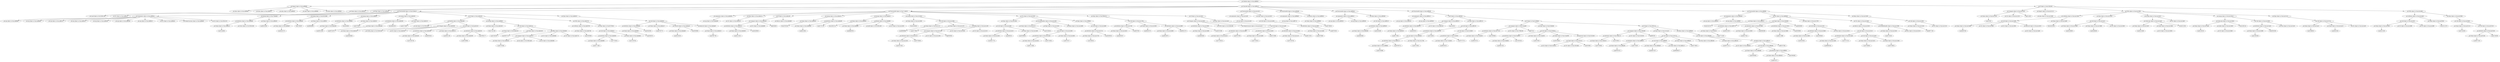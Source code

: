 strict digraph  {
<_ast.alias object at 0xa1adf88d0>;
<_ast.alias object at 0xa1adf8910>;
<_ast.alias object at 0xa1adf8950>;
<_ast.alias object at 0xa1adf8990>;
<_ast.alias object at 0xa1adf89d0>;
<_ast.Import object at 0xa1adf8890>;
<_ast.Load object at 0x10295c1d0>;
<_ast.Name object at 0xa1adf8a50>;
<_ast.Str object at 0xa1adf8b10>;
<_ast.Expr object at 0xa1adf8ad0>;
<_ast.arg object at 0xa1adf8b90>;
<_ast.arg object at 0xa1adf8bd0>;
<_ast.arg object at 0xa1adf8c10>;
<_ast.arg object at 0xa1adf8c50>;
<_ast.arg object at 0xa1adf8c90>;
<_ast.arg object at 0xa1adf8cd0>;
<_ast.arg object at 0xa1adf8d10>;
<_ast.Str object at 0xa1adf8d50>;
<_ast.NameConstant object at 0xa1adf8d90>;
<_ast.Str object at 0xa1804c310>;
<_ast.arguments object at 0xa1adf8b50>;
<_ast.Name object at 0xa1adf8e10>;
Load7444602;
<_ast.Store object at 0x10295c290>;
<_ast.Attribute object at 0xa1adf8dd0>;
<_ast.Name object at 0xa1adf8e50>;
Load9418358;
<_ast.Assign object at 0xa179a9ed0>;
<_ast.Name object at 0xa1adf8ed0>;
Load4291273;
<_ast.Attribute object at 0xa1adf8e90>;
Store788397;
<_ast.Name object at 0xa1adf8f10>;
Load6668809;
<_ast.Assign object at 0xa20425d90>;
<_ast.Name object at 0xa1adeb5d0>;
Load5814530;
<_ast.Attribute object at 0xa1adf8f90>;
Store300805;
<_ast.Name object at 0xa1adeb610>;
Load475929;
<_ast.Assign object at 0xa1adf8f50>;
<_ast.Name object at 0xa1adeb4d0>;
Load9701675;
<_ast.Attribute object at 0xa1adeb590>;
Store8982535;
<_ast.Name object at 0xa1adeb510>;
Load2274620;
<_ast.Assign object at 0xa1adeb550>;
<_ast.And object at 0x10295ca90>;
<_ast.Name object at 0xa1adeb410>;
Load5946308;
<_ast.NotEq object at 0x102961b50>;
<_ast.Str object at 0xa1adeb350>;
<_ast.Compare object at 0xa1adeb3d0>;
<_ast.Name object at 0xa1adeb2d0>;
Load1384758;
<_ast.Attribute object at 0xa1adeb390>;
Load9300401;
<_ast.Name object at 0xa1adeb310>;
Load5951106;
<_ast.Name object at 0xa1adeb290>;
Load6258863;
<_ast.Attribute object at 0xa1adeb250>;
Load7962177;
<_ast.Call object at 0xa2aa61b10>;
<_ast.BoolOp object at 0xa1adeb490>;
<_ast.Name object at 0xa1adeb1d0>;
Store7441290;
<_ast.Name object at 0xa1adeb150>;
Load1546105;
<_ast.Name object at 0xa1adeb190>;
Load5097176;
<_ast.Name object at 0xa1adeb050>;
Load3732948;
<_ast.Eq object at 0x102961a90>;
<_ast.Str object at 0xa1adeb090>;
<_ast.Compare object at 0xa1adeb110>;
<_ast.Str object at 0xa1adeb6d0>;
<_ast.Str object at 0xa1adeb710>;
<_ast.IfExp object at 0xa1adeb0d0>;
<_ast.Call object at 0xa1adeb210>;
<_ast.Assign object at 0xa1aa98950>;
<_ast.Name object at 0xa1adeb7d0>;
Load2280599;
<_ast.withitem object at 0xa1adeb790>;
<_ast.Name object at 0xa1adeb890>;
Load5171280;
<_ast.Attribute object at 0xa1adeb850>;
Load7743054;
<_ast.Name object at 0xa1adeb8d0>;
Load1263708;
<_ast.Call object at 0xa1adeb810>;
<_ast.Expr object at 0xa20276810>;
<_ast.With object at 0xa1adeb750>;
<_ast.If object at 0xa1adeb450>;
<_ast.Name object at 0xa1adeb9d0>;
Load349474;
<_ast.Attribute object at 0xa1adeb990>;
Load3440391;
<_ast.Name object at 0xa1adeba10>;
Load8700770;
<_ast.Name object at 0xa1adeba90>;
Load4516229;
<_ast.Starred object at 0xa1adeba50>;
Load2938861;
<_ast.Name object at 0xa1adebb10>;
Load7887785;
<_ast.keyword object at 0xa1adebad0>;
<_ast.Call object at 0xa1adeb950>;
<_ast.Expr object at 0xa1adeb910>;
<_ast.FunctionDef object at 0xa2c2bda10>;
<_ast.arg object at 0xa1adebb90>;
<_ast.arguments object at 0xa1adebb50>;
<_ast.Str object at 0xa1adebc50>;
<_ast.Expr object at 0xa1adebc10>;
<_ast.Name object at 0xa1adebd50>;
Load4211815;
<_ast.Attribute object at 0xa1adebd10>;
Load4459633;
<_ast.Str object at 0xa1adebd90>;
<_ast.Compare object at 0xa1adebcd0>;
Eq8336500;
<_ast.Return object at 0xa1adebdd0>;
<_ast.If object at 0xa1adebc90>;
<_ast.Name object at 0xa1adebe50>;
Store8763255;
<_ast.Name object at 0xa1adebed0>;
Load9218921;
<_ast.Attribute object at 0xa1adebe90>;
Load1747120;
<_ast.Assign object at 0xa1adebe10>;
<_ast.Name object at 0xa1adebf50>;
Store2081214;
<_ast.Name object at 0xa1adebfd0>;
Load6869763;
<_ast.Add object at 0x10295cc90>;
<_ast.Str object at 0xa1ae1e050>;
<_ast.BinOp object at 0xa1adebf90>;
<_ast.Assign object at 0xa1adebf10>;
<_ast.Name object at 0xa1ae1e090>;
Store5358925;
<_ast.Name object at 0xa1ae1e110>;
Load8989869;
<_ast.Name object at 0xa1ae1e150>;
Load3178625;
<_ast.Name object at 0xa1ae1e250>;
Load1912641;
<_ast.Attribute object at 0xa1ae1e210>;
Load3738399;
<_ast.Str object at 0xa1ae1e290>;
<_ast.Compare object at 0xa1ae1e1d0>;
Eq8039059;
<_ast.Str object at 0xa1ae1e2d0>;
<_ast.Str object at 0xa1ae1e310>;
<_ast.IfExp object at 0xa1ae1e190>;
<_ast.Call object at 0xa1ae1e0d0>;
<_ast.Assign object at 0xa1c5c3d10>;
<_ast.Name object at 0xa1ae1e450>;
Load4651779;
<_ast.Attribute object at 0xa1ae1e410>;
Load469253;
<_ast.Name object at 0xa1ae1e490>;
Load3286004;
<_ast.Call object at 0xa1ae1e3d0>;
<_ast.Expr object at 0xa1ae1e390>;
<_ast.Name object at 0xa1ae1e510>;
Load1549454;
<_ast.Name object at 0xa1ae1e610>;
Load5114580;
<_ast.Attribute object at 0xa1ae1e5d0>;
Load5144564;
<_ast.Name object at 0xa1ae1e650>;
Load973527;
<_ast.Call object at 0xa1ae1e590>;
<_ast.Expr object at 0xa1ae1e550>;
<_ast.Raise object at 0xa1ae1e690>;
<_ast.ExceptHandler object at 0xa1ae1e4d0>;
<_ast.Name object at 0xa1ae1e750>;
Load188353;
<_ast.Attribute object at 0xa1ae1e710>;
Load4560022;
<_ast.Call object at 0xa1ae1e6d0>;
<_ast.Expr object at 0xa1cf8f690>;
<_ast.Try object at 0xa1ae1e350>;
<_ast.Name object at 0xa1ae1e810>;
Load4630257;
<_ast.Attribute object at 0xa1ae1e7d0>;
Load937833;
<_ast.Name object at 0xa1ae1e850>;
Load6392278;
<_ast.Name object at 0xa1ae1e8d0>;
Load8520972;
<_ast.Attribute object at 0xa1ae1e890>;
Load8042179;
<_ast.Call object at 0xa1ae1e790>;
<_ast.Expr object at 0xa22fde210>;
<_ast.Name object at 0xa1ae1e9d0>;
Load4604826;
<_ast.Attribute object at 0xa1ae1e990>;
Load5323268;
<_ast.IsNot object at 0x102961fd0>;
<_ast.NameConstant object at 0xa1ae1ea10>;
<_ast.Compare object at 0xa1ae1e950>;
<_ast.Name object at 0xa1ae1eb10>;
Load7183016;
<_ast.Attribute object at 0xa1ae1ead0>;
Load6705768;
<_ast.Name object at 0xa1ae1eb90>;
Load2733816;
<_ast.Attribute object at 0xa1ae1eb50>;
Load3125993;
<_ast.Name object at 0xa1ae1ec10>;
Load7530765;
<_ast.Attribute object at 0xa1ae1ebd0>;
Load9110351;
<_ast.Call object at 0xa1ae1ea90>;
<_ast.Expr object at 0xa1ae1ea50>;
<_ast.If object at 0xa1ae1e910>;
<_ast.FunctionDef object at 0xa17cedb10>;
<_ast.arg object at 0xa1ae1ecd0>;
<_ast.arguments object at 0xa1ae1ec90>;
<_ast.Name object at 0xa1ae1edd0>;
Load9479009;
<_ast.Attribute object at 0xa1ae1ed90>;
Load9705051;
<_ast.Call object at 0xa1ae1ed50>;
<_ast.Expr object at 0xa1ae1ed10>;
<_ast.FunctionDef object at 0xa1ae1ec50>;
<_ast.arg object at 0xa1adf8710>;
<_ast.arguments object at 0xa1adf86d0>;
<_ast.Name object at 0xa1adf8690>;
Load5708810;
<_ast.Return object at 0xa1adf8650>;
<_ast.FunctionDef object at 0xa1adf46d0>;
<_ast.arg object at 0xa1adf8550>;
<_ast.arg object at 0xa1adf8590>;
<_ast.arguments object at 0xa1adf8610>;
<_ast.Name object at 0xa1adf8490>;
Load4956280;
<_ast.Attribute object at 0xa1adf8450>;
Load3456485;
<_ast.Call object at 0xa1adf8510>;
<_ast.Expr object at 0xa1adf84d0>;
<_ast.FunctionDef object at 0xa1adf85d0>;
<_ast.arg object at 0xa1adf8350>;
<_ast.arg object at 0xa1adf8390>;
<_ast.arguments object at 0xa1adf8410>;
<_ast.Name object at 0xa1adf8290>;
Load8174951;
<_ast.Attribute object at 0xa1adf8250>;
Load6506231;
<_ast.Str object at 0xa1adf81d0>;
<_ast.Compare object at 0xa1adf8310>;
Eq4194504;
<_ast.Name object at 0xa1adf8fd0>;
Load3156096;
<_ast.Attribute object at 0xa1adf8110>;
Load3208724;
<_ast.Name object at 0xa1c5c1790>;
Load4118001;
<_ast.Call object at 0xa1adf80d0>;
<_ast.Attribute object at 0xa1adf8190>;
Load740594;
<_ast.Name object at 0xa17ced2d0>;
Load8350322;
<_ast.Attribute object at 0xa1c5c9550>;
Load3747270;
<_ast.Call object at 0xa2c2cb0d0>;
<_ast.Call object at 0xa1adf8150>;
<_ast.Expr object at 0xa1adf8210>;
<_ast.Name object at 0xa1c58eb50>;
Load8050155;
<_ast.Attribute object at 0xa1ae17410>;
Load7393946;
<_ast.Str object at 0xa1799d1d0>;
<_ast.Compare object at 0xa1c5a4ed0>;
Eq607441;
<_ast.Name object at 0xa2c2bd850>;
Load4831281;
<_ast.Attribute object at 0xa2c2bd610>;
Load1460160;
<_ast.Name object at 0xa1c5ad550>;
Load619290;
<_ast.Name object at 0xa1c5ad590>;
Load4026836;
<_ast.Str object at 0xa2c2e3610>;
<_ast.Str object at 0xa1c5b18d0>;
<_ast.Tuple object at 0xa2c2e3c10>;
Load320681;
<_ast.keyword object at 0xa2c2e3c90>;
<_ast.Call object at 0xa2c2bdd10>;
<_ast.Expr object at 0xa2c2bd4d0>;
<_ast.Name object at 0xa1c5bb410>;
Load7328843;
<_ast.Attribute object at 0xa1c5bb110>;
Load4249610;
<_ast.Str object at 0xa2c2d2550>;
<_ast.Compare object at 0xa1c5bb490>;
Eq8684291;
<_ast.Name object at 0xa1adfba90>;
Load6784725;
<_ast.Attribute object at 0xa1adfbb10>;
Load5735067;
<_ast.Name object at 0xa1adfbad0>;
Load4937207;
<_ast.Name object at 0xa1adfbc10>;
Load8488237;
<_ast.Call object at 0xa1adfbb90>;
<_ast.Name object at 0xa1adfbb50>;
Load5179620;
<_ast.Num object at 0xa1adfbc90>;
<_ast.Call object at 0xa1c5c8110>;
<_ast.Expr object at 0xa1c5c4a10>;
<_ast.Name object at 0xa1adfbc50>;
Load4874710;
<_ast.Str object at 0xa1adfbd50>;
<_ast.Name object at 0xa1adfbdd0>;
Load2583940;
<_ast.Name object at 0xa1adfbe50>;
Load910575;
<_ast.Attribute object at 0xa1adfbf50>;
Load1006408;
<_ast.Call object at 0xa1adfbe90>;
<_ast.BinOp object at 0xa1adfbe10>;
Add4237394;
<_ast.Call object at 0xa1adfbd90>;
<_ast.Raise object at 0xa1adfbbd0>;
<_ast.If object at 0xa1cf02c10>;
<_ast.If object at 0xa2c2e8bd0>;
<_ast.If object at 0xa1adf82d0>;
<_ast.FunctionDef object at 0xa1adf83d0>;
<_ast.arg object at 0xa1adfba50>;
<_ast.arg object at 0xa1adfbf90>;
<_ast.arguments object at 0xa1adfbed0>;
<_ast.Name object at 0xa1adfbd10>;
Store9149176;
<_ast.Name object at 0xa2c2fc910>;
Load7714429;
<_ast.Attribute object at 0xa1adfb710>;
Load6353199;
<_ast.Name object at 0xa1ae14850>;
Load8427544;
<_ast.Attribute object at 0xa1ae14890>;
Load8566269;
<_ast.Name object at 0xa1ae148d0>;
Load9112996;
<_ast.Attribute object at 0xa1ae14910>;
Load5009681;
<_ast.Tuple object at 0xa2c2bd0d0>;
Load6589082;
<_ast.Name object at 0xa1ae14690>;
Load5303581;
<_ast.Attribute object at 0xa1ae146d0>;
Load2388493;
<_ast.Num object at 0xa1ae14610>;
<_ast.Call object at 0xa1ae14750>;
<_ast.Expr object at 0xa1ae14790>;
<_ast.Name object at 0xa1ae14490>;
Load6600548;
<_ast.Attribute object at 0xa1ae144d0>;
Load7313155;
<_ast.Name object at 0xa1ae14410>;
Load7446091;
<_ast.Name object at 0xa1ae143d0>;
Load5736824;
<_ast.Call object at 0xa1ae14450>;
<_ast.Call object at 0xa1ae14510>;
<_ast.Return object at 0xa1ae14550>;
<_ast.Name object at 0xa1ae14350>;
Load3754202;
<_ast.Pass object at 0xa1ae14310>;
<_ast.ExceptHandler object at 0xa1ae14390>;
<_ast.Try object at 0xa1ae145d0>;
<_ast.For object at 0xa1adfb490>;
<_ast.Name object at 0xa1ae14250>;
Load6977138;
<_ast.Str object at 0xa1ae14210>;
<_ast.Call object at 0xa1ae14290>;
<_ast.Raise object at 0xa1ae142d0>;
<_ast.FunctionDef object at 0xa1adfbfd0>;
<_ast.ClassDef object at 0xa1adf8a10>;
<_ast.Name object at 0xa1ae14190>;
Load47955;
<_ast.Str object at 0xa1ae14150>;
<_ast.Compare object at 0xa1ae141d0>;
Eq5514823;
<_ast.alias object at 0xa1ae140d0>;
<_ast.Import object at 0xa1ae14110>;
<_ast.Name object at 0xa1ae14bd0>;
Load5697029;
<_ast.Str object at 0xa1ae14f90>;
<_ast.Str object at 0xa1ae14f50>;
<_ast.Str object at 0xa1ae14ed0>;
<_ast.keyword object at 0xa1ae14f10>;
<_ast.Call object at 0xa1ae14b90>;
<_ast.Name object at 0xa1ae14e90>;
Store4342056;
<_ast.withitem object at 0xa1ae14050>;
<_ast.Name object at 0xa1ae14dd0>;
Load5329638;
<_ast.Name object at 0xa1ae14d90>;
Load3498463;
<_ast.Str object at 0xa1ae14d50>;
<_ast.Call object at 0xa1ae14e10>;
<_ast.Expr object at 0xa1ae14e50>;
<_ast.Name object at 0xa1ae14c90>;
Load5315408;
<_ast.Str object at 0xa1ae14950>;
<_ast.Index object at 0xa1ae14990>;
<_ast.Subscript object at 0xa1ae14cd0>;
Store8119531;
<_ast.Str object at 0xa1ae14a90>;
<_ast.Assign object at 0xa1ae14d10>;
<_ast.Name object at 0xa1ae14ad0>;
Load3136152;
<_ast.Str object at 0xa1ae149d0>;
<_ast.Index object at 0xa1ae14650>;
<_ast.Subscript object at 0xa1ae14b50>;
Store1861541;
<_ast.Name object at 0xa1ae14fd0>;
Load1336188;
<_ast.Attribute object at 0xa1ae14a50>;
Load2955563;
<_ast.Num object at 0xa1ae14c50>;
<_ast.Call object at 0xa1ae14590>;
<_ast.Assign object at 0xa1ae14b10>;
<_ast.Name object at 0xa1ae14a10>;
Load7698913;
<_ast.Name object at 0xa1ae1ee10>;
Load5631645;
<_ast.Str object at 0xa1ae1ee50>;
<_ast.Call object at 0xa1ae14710>;
<_ast.Expr object at 0xa1ae14c10>;
<_ast.With object at 0xa1ae14090>;
<_ast.Name object at 0xa1ae1ef50>;
Load2521285;
<_ast.Str object at 0xa1ae1ef90>;
<_ast.Str object at 0xa1ae1efd0>;
<_ast.Call object at 0xa1ae1ef10>;
<_ast.Name object at 0xa1ae23050>;
Store2512576;
<_ast.withitem object at 0xa1ae1eed0>;
<_ast.Name object at 0xa1ae23110>;
Load7244330;
<_ast.Name object at 0xa1ae231d0>;
Load8071503;
<_ast.Attribute object at 0xa1ae23190>;
Load1194300;
<_ast.Call object at 0xa1ae23150>;
<_ast.Call object at 0xa1ae230d0>;
<_ast.Expr object at 0xa1ae23090>;
<_ast.With object at 0xa1ae1ee90>;
<_ast.If object at 0xa2c2bd1d0>;
<_ast.Module object at 0xa1adf8850>;
<_ast.Import object at 0xa1adf8890> -> <_ast.alias object at 0xa1adf88d0>;
<_ast.Import object at 0xa1adf8890> -> <_ast.alias object at 0xa1adf8910>;
<_ast.Import object at 0xa1adf8890> -> <_ast.alias object at 0xa1adf8950>;
<_ast.Import object at 0xa1adf8890> -> <_ast.alias object at 0xa1adf8990>;
<_ast.Import object at 0xa1adf8890> -> <_ast.alias object at 0xa1adf89d0>;
<_ast.Name object at 0xa1adf8a50> -> <_ast.Load object at 0x10295c1d0>;
<_ast.Expr object at 0xa1adf8ad0> -> <_ast.Str object at 0xa1adf8b10>;
<_ast.arguments object at 0xa1adf8b50> -> <_ast.arg object at 0xa1adf8b90>;
<_ast.arguments object at 0xa1adf8b50> -> <_ast.arg object at 0xa1adf8bd0>;
<_ast.arguments object at 0xa1adf8b50> -> <_ast.arg object at 0xa1adf8c10>;
<_ast.arguments object at 0xa1adf8b50> -> <_ast.arg object at 0xa1adf8c50>;
<_ast.arguments object at 0xa1adf8b50> -> <_ast.arg object at 0xa1adf8c90>;
<_ast.arguments object at 0xa1adf8b50> -> <_ast.arg object at 0xa1adf8cd0>;
<_ast.arguments object at 0xa1adf8b50> -> <_ast.arg object at 0xa1adf8d10>;
<_ast.arguments object at 0xa1adf8b50> -> <_ast.Str object at 0xa1adf8d50>;
<_ast.arguments object at 0xa1adf8b50> -> <_ast.NameConstant object at 0xa1adf8d90>;
<_ast.arguments object at 0xa1adf8b50> -> <_ast.Str object at 0xa1804c310>;
<_ast.Name object at 0xa1adf8e10> -> Load7444602;
<_ast.Attribute object at 0xa1adf8dd0> -> <_ast.Name object at 0xa1adf8e10>;
<_ast.Attribute object at 0xa1adf8dd0> -> <_ast.Store object at 0x10295c290>;
<_ast.Name object at 0xa1adf8e50> -> Load9418358;
<_ast.Assign object at 0xa179a9ed0> -> <_ast.Attribute object at 0xa1adf8dd0>;
<_ast.Assign object at 0xa179a9ed0> -> <_ast.Name object at 0xa1adf8e50>;
<_ast.Name object at 0xa1adf8ed0> -> Load4291273;
<_ast.Attribute object at 0xa1adf8e90> -> <_ast.Name object at 0xa1adf8ed0>;
<_ast.Attribute object at 0xa1adf8e90> -> Store788397;
<_ast.Name object at 0xa1adf8f10> -> Load6668809;
<_ast.Assign object at 0xa20425d90> -> <_ast.Attribute object at 0xa1adf8e90>;
<_ast.Assign object at 0xa20425d90> -> <_ast.Name object at 0xa1adf8f10>;
<_ast.Name object at 0xa1adeb5d0> -> Load5814530;
<_ast.Attribute object at 0xa1adf8f90> -> <_ast.Name object at 0xa1adeb5d0>;
<_ast.Attribute object at 0xa1adf8f90> -> Store300805;
<_ast.Name object at 0xa1adeb610> -> Load475929;
<_ast.Assign object at 0xa1adf8f50> -> <_ast.Attribute object at 0xa1adf8f90>;
<_ast.Assign object at 0xa1adf8f50> -> <_ast.Name object at 0xa1adeb610>;
<_ast.Name object at 0xa1adeb4d0> -> Load9701675;
<_ast.Attribute object at 0xa1adeb590> -> <_ast.Name object at 0xa1adeb4d0>;
<_ast.Attribute object at 0xa1adeb590> -> Store8982535;
<_ast.Name object at 0xa1adeb510> -> Load2274620;
<_ast.Assign object at 0xa1adeb550> -> <_ast.Attribute object at 0xa1adeb590>;
<_ast.Assign object at 0xa1adeb550> -> <_ast.Name object at 0xa1adeb510>;
<_ast.Name object at 0xa1adeb410> -> Load5946308;
<_ast.Compare object at 0xa1adeb3d0> -> <_ast.Name object at 0xa1adeb410>;
<_ast.Compare object at 0xa1adeb3d0> -> <_ast.NotEq object at 0x102961b50>;
<_ast.Compare object at 0xa1adeb3d0> -> <_ast.Str object at 0xa1adeb350>;
<_ast.Name object at 0xa1adeb2d0> -> Load1384758;
<_ast.Attribute object at 0xa1adeb390> -> <_ast.Name object at 0xa1adeb2d0>;
<_ast.Attribute object at 0xa1adeb390> -> Load9300401;
<_ast.Name object at 0xa1adeb310> -> Load5951106;
<_ast.Name object at 0xa1adeb290> -> Load6258863;
<_ast.Attribute object at 0xa1adeb250> -> <_ast.Name object at 0xa1adeb290>;
<_ast.Attribute object at 0xa1adeb250> -> Load7962177;
<_ast.Call object at 0xa2aa61b10> -> <_ast.Attribute object at 0xa1adeb390>;
<_ast.Call object at 0xa2aa61b10> -> <_ast.Name object at 0xa1adeb310>;
<_ast.Call object at 0xa2aa61b10> -> <_ast.Attribute object at 0xa1adeb250>;
<_ast.BoolOp object at 0xa1adeb490> -> <_ast.And object at 0x10295ca90>;
<_ast.BoolOp object at 0xa1adeb490> -> <_ast.Compare object at 0xa1adeb3d0>;
<_ast.BoolOp object at 0xa1adeb490> -> <_ast.Call object at 0xa2aa61b10>;
<_ast.Name object at 0xa1adeb1d0> -> Store7441290;
<_ast.Name object at 0xa1adeb150> -> Load1546105;
<_ast.Name object at 0xa1adeb190> -> Load5097176;
<_ast.Name object at 0xa1adeb050> -> Load3732948;
<_ast.Compare object at 0xa1adeb110> -> <_ast.Name object at 0xa1adeb050>;
<_ast.Compare object at 0xa1adeb110> -> <_ast.Eq object at 0x102961a90>;
<_ast.Compare object at 0xa1adeb110> -> <_ast.Str object at 0xa1adeb090>;
<_ast.IfExp object at 0xa1adeb0d0> -> <_ast.Compare object at 0xa1adeb110>;
<_ast.IfExp object at 0xa1adeb0d0> -> <_ast.Str object at 0xa1adeb6d0>;
<_ast.IfExp object at 0xa1adeb0d0> -> <_ast.Str object at 0xa1adeb710>;
<_ast.Call object at 0xa1adeb210> -> <_ast.Name object at 0xa1adeb150>;
<_ast.Call object at 0xa1adeb210> -> <_ast.Name object at 0xa1adeb190>;
<_ast.Call object at 0xa1adeb210> -> <_ast.IfExp object at 0xa1adeb0d0>;
<_ast.Assign object at 0xa1aa98950> -> <_ast.Name object at 0xa1adeb1d0>;
<_ast.Assign object at 0xa1aa98950> -> <_ast.Call object at 0xa1adeb210>;
<_ast.Name object at 0xa1adeb7d0> -> Load2280599;
<_ast.withitem object at 0xa1adeb790> -> <_ast.Name object at 0xa1adeb7d0>;
<_ast.Name object at 0xa1adeb890> -> Load5171280;
<_ast.Attribute object at 0xa1adeb850> -> <_ast.Name object at 0xa1adeb890>;
<_ast.Attribute object at 0xa1adeb850> -> Load7743054;
<_ast.Name object at 0xa1adeb8d0> -> Load1263708;
<_ast.Call object at 0xa1adeb810> -> <_ast.Attribute object at 0xa1adeb850>;
<_ast.Call object at 0xa1adeb810> -> <_ast.Name object at 0xa1adeb8d0>;
<_ast.Expr object at 0xa20276810> -> <_ast.Call object at 0xa1adeb810>;
<_ast.With object at 0xa1adeb750> -> <_ast.withitem object at 0xa1adeb790>;
<_ast.With object at 0xa1adeb750> -> <_ast.Expr object at 0xa20276810>;
<_ast.If object at 0xa1adeb450> -> <_ast.BoolOp object at 0xa1adeb490>;
<_ast.If object at 0xa1adeb450> -> <_ast.Assign object at 0xa1aa98950>;
<_ast.If object at 0xa1adeb450> -> <_ast.With object at 0xa1adeb750>;
<_ast.Name object at 0xa1adeb9d0> -> Load349474;
<_ast.Attribute object at 0xa1adeb990> -> <_ast.Name object at 0xa1adeb9d0>;
<_ast.Attribute object at 0xa1adeb990> -> Load3440391;
<_ast.Name object at 0xa1adeba10> -> Load8700770;
<_ast.Name object at 0xa1adeba90> -> Load4516229;
<_ast.Starred object at 0xa1adeba50> -> <_ast.Name object at 0xa1adeba90>;
<_ast.Starred object at 0xa1adeba50> -> Load2938861;
<_ast.Name object at 0xa1adebb10> -> Load7887785;
<_ast.keyword object at 0xa1adebad0> -> <_ast.Name object at 0xa1adebb10>;
<_ast.Call object at 0xa1adeb950> -> <_ast.Attribute object at 0xa1adeb990>;
<_ast.Call object at 0xa1adeb950> -> <_ast.Name object at 0xa1adeba10>;
<_ast.Call object at 0xa1adeb950> -> <_ast.Starred object at 0xa1adeba50>;
<_ast.Call object at 0xa1adeb950> -> <_ast.keyword object at 0xa1adebad0>;
<_ast.Expr object at 0xa1adeb910> -> <_ast.Call object at 0xa1adeb950>;
<_ast.FunctionDef object at 0xa2c2bda10> -> <_ast.arguments object at 0xa1adf8b50>;
<_ast.FunctionDef object at 0xa2c2bda10> -> <_ast.Assign object at 0xa179a9ed0>;
<_ast.FunctionDef object at 0xa2c2bda10> -> <_ast.Assign object at 0xa20425d90>;
<_ast.FunctionDef object at 0xa2c2bda10> -> <_ast.Assign object at 0xa1adf8f50>;
<_ast.FunctionDef object at 0xa2c2bda10> -> <_ast.Assign object at 0xa1adeb550>;
<_ast.FunctionDef object at 0xa2c2bda10> -> <_ast.If object at 0xa1adeb450>;
<_ast.FunctionDef object at 0xa2c2bda10> -> <_ast.Expr object at 0xa1adeb910>;
<_ast.arguments object at 0xa1adebb50> -> <_ast.arg object at 0xa1adebb90>;
<_ast.Expr object at 0xa1adebc10> -> <_ast.Str object at 0xa1adebc50>;
<_ast.Name object at 0xa1adebd50> -> Load4211815;
<_ast.Attribute object at 0xa1adebd10> -> <_ast.Name object at 0xa1adebd50>;
<_ast.Attribute object at 0xa1adebd10> -> Load4459633;
<_ast.Compare object at 0xa1adebcd0> -> <_ast.Attribute object at 0xa1adebd10>;
<_ast.Compare object at 0xa1adebcd0> -> Eq8336500;
<_ast.Compare object at 0xa1adebcd0> -> <_ast.Str object at 0xa1adebd90>;
<_ast.If object at 0xa1adebc90> -> <_ast.Compare object at 0xa1adebcd0>;
<_ast.If object at 0xa1adebc90> -> <_ast.Return object at 0xa1adebdd0>;
<_ast.Name object at 0xa1adebe50> -> Store8763255;
<_ast.Name object at 0xa1adebed0> -> Load9218921;
<_ast.Attribute object at 0xa1adebe90> -> <_ast.Name object at 0xa1adebed0>;
<_ast.Attribute object at 0xa1adebe90> -> Load1747120;
<_ast.Assign object at 0xa1adebe10> -> <_ast.Name object at 0xa1adebe50>;
<_ast.Assign object at 0xa1adebe10> -> <_ast.Attribute object at 0xa1adebe90>;
<_ast.Name object at 0xa1adebf50> -> Store2081214;
<_ast.Name object at 0xa1adebfd0> -> Load6869763;
<_ast.BinOp object at 0xa1adebf90> -> <_ast.Name object at 0xa1adebfd0>;
<_ast.BinOp object at 0xa1adebf90> -> <_ast.Add object at 0x10295cc90>;
<_ast.BinOp object at 0xa1adebf90> -> <_ast.Str object at 0xa1ae1e050>;
<_ast.Assign object at 0xa1adebf10> -> <_ast.Name object at 0xa1adebf50>;
<_ast.Assign object at 0xa1adebf10> -> <_ast.BinOp object at 0xa1adebf90>;
<_ast.Name object at 0xa1ae1e090> -> Store5358925;
<_ast.Name object at 0xa1ae1e110> -> Load8989869;
<_ast.Name object at 0xa1ae1e150> -> Load3178625;
<_ast.Name object at 0xa1ae1e250> -> Load1912641;
<_ast.Attribute object at 0xa1ae1e210> -> <_ast.Name object at 0xa1ae1e250>;
<_ast.Attribute object at 0xa1ae1e210> -> Load3738399;
<_ast.Compare object at 0xa1ae1e1d0> -> <_ast.Attribute object at 0xa1ae1e210>;
<_ast.Compare object at 0xa1ae1e1d0> -> Eq8039059;
<_ast.Compare object at 0xa1ae1e1d0> -> <_ast.Str object at 0xa1ae1e290>;
<_ast.IfExp object at 0xa1ae1e190> -> <_ast.Compare object at 0xa1ae1e1d0>;
<_ast.IfExp object at 0xa1ae1e190> -> <_ast.Str object at 0xa1ae1e2d0>;
<_ast.IfExp object at 0xa1ae1e190> -> <_ast.Str object at 0xa1ae1e310>;
<_ast.Call object at 0xa1ae1e0d0> -> <_ast.Name object at 0xa1ae1e110>;
<_ast.Call object at 0xa1ae1e0d0> -> <_ast.Name object at 0xa1ae1e150>;
<_ast.Call object at 0xa1ae1e0d0> -> <_ast.IfExp object at 0xa1ae1e190>;
<_ast.Assign object at 0xa1c5c3d10> -> <_ast.Name object at 0xa1ae1e090>;
<_ast.Assign object at 0xa1c5c3d10> -> <_ast.Call object at 0xa1ae1e0d0>;
<_ast.Name object at 0xa1ae1e450> -> Load4651779;
<_ast.Attribute object at 0xa1ae1e410> -> <_ast.Name object at 0xa1ae1e450>;
<_ast.Attribute object at 0xa1ae1e410> -> Load469253;
<_ast.Name object at 0xa1ae1e490> -> Load3286004;
<_ast.Call object at 0xa1ae1e3d0> -> <_ast.Attribute object at 0xa1ae1e410>;
<_ast.Call object at 0xa1ae1e3d0> -> <_ast.Name object at 0xa1ae1e490>;
<_ast.Expr object at 0xa1ae1e390> -> <_ast.Call object at 0xa1ae1e3d0>;
<_ast.Name object at 0xa1ae1e510> -> Load1549454;
<_ast.Name object at 0xa1ae1e610> -> Load5114580;
<_ast.Attribute object at 0xa1ae1e5d0> -> <_ast.Name object at 0xa1ae1e610>;
<_ast.Attribute object at 0xa1ae1e5d0> -> Load5144564;
<_ast.Name object at 0xa1ae1e650> -> Load973527;
<_ast.Call object at 0xa1ae1e590> -> <_ast.Attribute object at 0xa1ae1e5d0>;
<_ast.Call object at 0xa1ae1e590> -> <_ast.Name object at 0xa1ae1e650>;
<_ast.Expr object at 0xa1ae1e550> -> <_ast.Call object at 0xa1ae1e590>;
<_ast.ExceptHandler object at 0xa1ae1e4d0> -> <_ast.Name object at 0xa1ae1e510>;
<_ast.ExceptHandler object at 0xa1ae1e4d0> -> <_ast.Expr object at 0xa1ae1e550>;
<_ast.ExceptHandler object at 0xa1ae1e4d0> -> <_ast.Raise object at 0xa1ae1e690>;
<_ast.Name object at 0xa1ae1e750> -> Load188353;
<_ast.Attribute object at 0xa1ae1e710> -> <_ast.Name object at 0xa1ae1e750>;
<_ast.Attribute object at 0xa1ae1e710> -> Load4560022;
<_ast.Call object at 0xa1ae1e6d0> -> <_ast.Attribute object at 0xa1ae1e710>;
<_ast.Expr object at 0xa1cf8f690> -> <_ast.Call object at 0xa1ae1e6d0>;
<_ast.Try object at 0xa1ae1e350> -> <_ast.Expr object at 0xa1ae1e390>;
<_ast.Try object at 0xa1ae1e350> -> <_ast.ExceptHandler object at 0xa1ae1e4d0>;
<_ast.Try object at 0xa1ae1e350> -> <_ast.Expr object at 0xa1cf8f690>;
<_ast.Name object at 0xa1ae1e810> -> Load4630257;
<_ast.Attribute object at 0xa1ae1e7d0> -> <_ast.Name object at 0xa1ae1e810>;
<_ast.Attribute object at 0xa1ae1e7d0> -> Load937833;
<_ast.Name object at 0xa1ae1e850> -> Load6392278;
<_ast.Name object at 0xa1ae1e8d0> -> Load8520972;
<_ast.Attribute object at 0xa1ae1e890> -> <_ast.Name object at 0xa1ae1e8d0>;
<_ast.Attribute object at 0xa1ae1e890> -> Load8042179;
<_ast.Call object at 0xa1ae1e790> -> <_ast.Attribute object at 0xa1ae1e7d0>;
<_ast.Call object at 0xa1ae1e790> -> <_ast.Name object at 0xa1ae1e850>;
<_ast.Call object at 0xa1ae1e790> -> <_ast.Attribute object at 0xa1ae1e890>;
<_ast.Expr object at 0xa22fde210> -> <_ast.Call object at 0xa1ae1e790>;
<_ast.Name object at 0xa1ae1e9d0> -> Load4604826;
<_ast.Attribute object at 0xa1ae1e990> -> <_ast.Name object at 0xa1ae1e9d0>;
<_ast.Attribute object at 0xa1ae1e990> -> Load5323268;
<_ast.Compare object at 0xa1ae1e950> -> <_ast.Attribute object at 0xa1ae1e990>;
<_ast.Compare object at 0xa1ae1e950> -> <_ast.IsNot object at 0x102961fd0>;
<_ast.Compare object at 0xa1ae1e950> -> <_ast.NameConstant object at 0xa1ae1ea10>;
<_ast.Name object at 0xa1ae1eb10> -> Load7183016;
<_ast.Attribute object at 0xa1ae1ead0> -> <_ast.Name object at 0xa1ae1eb10>;
<_ast.Attribute object at 0xa1ae1ead0> -> Load6705768;
<_ast.Name object at 0xa1ae1eb90> -> Load2733816;
<_ast.Attribute object at 0xa1ae1eb50> -> <_ast.Name object at 0xa1ae1eb90>;
<_ast.Attribute object at 0xa1ae1eb50> -> Load3125993;
<_ast.Name object at 0xa1ae1ec10> -> Load7530765;
<_ast.Attribute object at 0xa1ae1ebd0> -> <_ast.Name object at 0xa1ae1ec10>;
<_ast.Attribute object at 0xa1ae1ebd0> -> Load9110351;
<_ast.Call object at 0xa1ae1ea90> -> <_ast.Attribute object at 0xa1ae1ead0>;
<_ast.Call object at 0xa1ae1ea90> -> <_ast.Attribute object at 0xa1ae1eb50>;
<_ast.Call object at 0xa1ae1ea90> -> <_ast.Attribute object at 0xa1ae1ebd0>;
<_ast.Expr object at 0xa1ae1ea50> -> <_ast.Call object at 0xa1ae1ea90>;
<_ast.If object at 0xa1ae1e910> -> <_ast.Compare object at 0xa1ae1e950>;
<_ast.If object at 0xa1ae1e910> -> <_ast.Expr object at 0xa1ae1ea50>;
<_ast.FunctionDef object at 0xa17cedb10> -> <_ast.arguments object at 0xa1adebb50>;
<_ast.FunctionDef object at 0xa17cedb10> -> <_ast.Expr object at 0xa1adebc10>;
<_ast.FunctionDef object at 0xa17cedb10> -> <_ast.If object at 0xa1adebc90>;
<_ast.FunctionDef object at 0xa17cedb10> -> <_ast.Assign object at 0xa1adebe10>;
<_ast.FunctionDef object at 0xa17cedb10> -> <_ast.Assign object at 0xa1adebf10>;
<_ast.FunctionDef object at 0xa17cedb10> -> <_ast.Assign object at 0xa1c5c3d10>;
<_ast.FunctionDef object at 0xa17cedb10> -> <_ast.Try object at 0xa1ae1e350>;
<_ast.FunctionDef object at 0xa17cedb10> -> <_ast.Expr object at 0xa22fde210>;
<_ast.FunctionDef object at 0xa17cedb10> -> <_ast.If object at 0xa1ae1e910>;
<_ast.arguments object at 0xa1ae1ec90> -> <_ast.arg object at 0xa1ae1ecd0>;
<_ast.Name object at 0xa1ae1edd0> -> Load9479009;
<_ast.Attribute object at 0xa1ae1ed90> -> <_ast.Name object at 0xa1ae1edd0>;
<_ast.Attribute object at 0xa1ae1ed90> -> Load9705051;
<_ast.Call object at 0xa1ae1ed50> -> <_ast.Attribute object at 0xa1ae1ed90>;
<_ast.Expr object at 0xa1ae1ed10> -> <_ast.Call object at 0xa1ae1ed50>;
<_ast.FunctionDef object at 0xa1ae1ec50> -> <_ast.arguments object at 0xa1ae1ec90>;
<_ast.FunctionDef object at 0xa1ae1ec50> -> <_ast.Expr object at 0xa1ae1ed10>;
<_ast.arguments object at 0xa1adf86d0> -> <_ast.arg object at 0xa1adf8710>;
<_ast.Name object at 0xa1adf8690> -> Load5708810;
<_ast.Return object at 0xa1adf8650> -> <_ast.Name object at 0xa1adf8690>;
<_ast.FunctionDef object at 0xa1adf46d0> -> <_ast.arguments object at 0xa1adf86d0>;
<_ast.FunctionDef object at 0xa1adf46d0> -> <_ast.Return object at 0xa1adf8650>;
<_ast.arguments object at 0xa1adf8610> -> <_ast.arg object at 0xa1adf8550>;
<_ast.arguments object at 0xa1adf8610> -> <_ast.arg object at 0xa1adf8590>;
<_ast.Name object at 0xa1adf8490> -> Load4956280;
<_ast.Attribute object at 0xa1adf8450> -> <_ast.Name object at 0xa1adf8490>;
<_ast.Attribute object at 0xa1adf8450> -> Load3456485;
<_ast.Call object at 0xa1adf8510> -> <_ast.Attribute object at 0xa1adf8450>;
<_ast.Expr object at 0xa1adf84d0> -> <_ast.Call object at 0xa1adf8510>;
<_ast.FunctionDef object at 0xa1adf85d0> -> <_ast.arguments object at 0xa1adf8610>;
<_ast.FunctionDef object at 0xa1adf85d0> -> <_ast.Expr object at 0xa1adf84d0>;
<_ast.arguments object at 0xa1adf8410> -> <_ast.arg object at 0xa1adf8350>;
<_ast.arguments object at 0xa1adf8410> -> <_ast.arg object at 0xa1adf8390>;
<_ast.Name object at 0xa1adf8290> -> Load8174951;
<_ast.Attribute object at 0xa1adf8250> -> <_ast.Name object at 0xa1adf8290>;
<_ast.Attribute object at 0xa1adf8250> -> Load6506231;
<_ast.Compare object at 0xa1adf8310> -> <_ast.Attribute object at 0xa1adf8250>;
<_ast.Compare object at 0xa1adf8310> -> Eq4194504;
<_ast.Compare object at 0xa1adf8310> -> <_ast.Str object at 0xa1adf81d0>;
<_ast.Name object at 0xa1adf8fd0> -> Load3156096;
<_ast.Attribute object at 0xa1adf8110> -> <_ast.Name object at 0xa1adf8fd0>;
<_ast.Attribute object at 0xa1adf8110> -> Load3208724;
<_ast.Name object at 0xa1c5c1790> -> Load4118001;
<_ast.Call object at 0xa1adf80d0> -> <_ast.Attribute object at 0xa1adf8110>;
<_ast.Call object at 0xa1adf80d0> -> <_ast.Name object at 0xa1c5c1790>;
<_ast.Attribute object at 0xa1adf8190> -> <_ast.Call object at 0xa1adf80d0>;
<_ast.Attribute object at 0xa1adf8190> -> Load740594;
<_ast.Name object at 0xa17ced2d0> -> Load8350322;
<_ast.Attribute object at 0xa1c5c9550> -> <_ast.Name object at 0xa17ced2d0>;
<_ast.Attribute object at 0xa1c5c9550> -> Load3747270;
<_ast.Call object at 0xa2c2cb0d0> -> <_ast.Attribute object at 0xa1c5c9550>;
<_ast.Call object at 0xa1adf8150> -> <_ast.Attribute object at 0xa1adf8190>;
<_ast.Call object at 0xa1adf8150> -> <_ast.Call object at 0xa2c2cb0d0>;
<_ast.Expr object at 0xa1adf8210> -> <_ast.Call object at 0xa1adf8150>;
<_ast.Name object at 0xa1c58eb50> -> Load8050155;
<_ast.Attribute object at 0xa1ae17410> -> <_ast.Name object at 0xa1c58eb50>;
<_ast.Attribute object at 0xa1ae17410> -> Load7393946;
<_ast.Compare object at 0xa1c5a4ed0> -> <_ast.Attribute object at 0xa1ae17410>;
<_ast.Compare object at 0xa1c5a4ed0> -> Eq607441;
<_ast.Compare object at 0xa1c5a4ed0> -> <_ast.Str object at 0xa1799d1d0>;
<_ast.Name object at 0xa2c2bd850> -> Load4831281;
<_ast.Attribute object at 0xa2c2bd610> -> <_ast.Name object at 0xa2c2bd850>;
<_ast.Attribute object at 0xa2c2bd610> -> Load1460160;
<_ast.Name object at 0xa1c5ad550> -> Load619290;
<_ast.Name object at 0xa1c5ad590> -> Load4026836;
<_ast.Tuple object at 0xa2c2e3c10> -> <_ast.Str object at 0xa2c2e3610>;
<_ast.Tuple object at 0xa2c2e3c10> -> <_ast.Str object at 0xa1c5b18d0>;
<_ast.Tuple object at 0xa2c2e3c10> -> Load320681;
<_ast.keyword object at 0xa2c2e3c90> -> <_ast.Tuple object at 0xa2c2e3c10>;
<_ast.Call object at 0xa2c2bdd10> -> <_ast.Attribute object at 0xa2c2bd610>;
<_ast.Call object at 0xa2c2bdd10> -> <_ast.Name object at 0xa1c5ad550>;
<_ast.Call object at 0xa2c2bdd10> -> <_ast.Name object at 0xa1c5ad590>;
<_ast.Call object at 0xa2c2bdd10> -> <_ast.keyword object at 0xa2c2e3c90>;
<_ast.Expr object at 0xa2c2bd4d0> -> <_ast.Call object at 0xa2c2bdd10>;
<_ast.Name object at 0xa1c5bb410> -> Load7328843;
<_ast.Attribute object at 0xa1c5bb110> -> <_ast.Name object at 0xa1c5bb410>;
<_ast.Attribute object at 0xa1c5bb110> -> Load4249610;
<_ast.Compare object at 0xa1c5bb490> -> <_ast.Attribute object at 0xa1c5bb110>;
<_ast.Compare object at 0xa1c5bb490> -> Eq8684291;
<_ast.Compare object at 0xa1c5bb490> -> <_ast.Str object at 0xa2c2d2550>;
<_ast.Name object at 0xa1adfba90> -> Load6784725;
<_ast.Attribute object at 0xa1adfbb10> -> <_ast.Name object at 0xa1adfba90>;
<_ast.Attribute object at 0xa1adfbb10> -> Load5735067;
<_ast.Name object at 0xa1adfbad0> -> Load4937207;
<_ast.Name object at 0xa1adfbc10> -> Load8488237;
<_ast.Call object at 0xa1adfbb90> -> <_ast.Name object at 0xa1adfbad0>;
<_ast.Call object at 0xa1adfbb90> -> <_ast.Name object at 0xa1adfbc10>;
<_ast.Name object at 0xa1adfbb50> -> Load5179620;
<_ast.Call object at 0xa1c5c8110> -> <_ast.Attribute object at 0xa1adfbb10>;
<_ast.Call object at 0xa1c5c8110> -> <_ast.Call object at 0xa1adfbb90>;
<_ast.Call object at 0xa1c5c8110> -> <_ast.Name object at 0xa1adfbb50>;
<_ast.Call object at 0xa1c5c8110> -> <_ast.Num object at 0xa1adfbc90>;
<_ast.Expr object at 0xa1c5c4a10> -> <_ast.Call object at 0xa1c5c8110>;
<_ast.Name object at 0xa1adfbc50> -> Load4874710;
<_ast.Name object at 0xa1adfbdd0> -> Load2583940;
<_ast.Name object at 0xa1adfbe50> -> Load910575;
<_ast.Attribute object at 0xa1adfbf50> -> <_ast.Name object at 0xa1adfbe50>;
<_ast.Attribute object at 0xa1adfbf50> -> Load1006408;
<_ast.Call object at 0xa1adfbe90> -> <_ast.Name object at 0xa1adfbdd0>;
<_ast.Call object at 0xa1adfbe90> -> <_ast.Attribute object at 0xa1adfbf50>;
<_ast.BinOp object at 0xa1adfbe10> -> <_ast.Str object at 0xa1adfbd50>;
<_ast.BinOp object at 0xa1adfbe10> -> Add4237394;
<_ast.BinOp object at 0xa1adfbe10> -> <_ast.Call object at 0xa1adfbe90>;
<_ast.Call object at 0xa1adfbd90> -> <_ast.Name object at 0xa1adfbc50>;
<_ast.Call object at 0xa1adfbd90> -> <_ast.BinOp object at 0xa1adfbe10>;
<_ast.Raise object at 0xa1adfbbd0> -> <_ast.Call object at 0xa1adfbd90>;
<_ast.If object at 0xa1cf02c10> -> <_ast.Compare object at 0xa1c5bb490>;
<_ast.If object at 0xa1cf02c10> -> <_ast.Expr object at 0xa1c5c4a10>;
<_ast.If object at 0xa1cf02c10> -> <_ast.Raise object at 0xa1adfbbd0>;
<_ast.If object at 0xa2c2e8bd0> -> <_ast.Compare object at 0xa1c5a4ed0>;
<_ast.If object at 0xa2c2e8bd0> -> <_ast.Expr object at 0xa2c2bd4d0>;
<_ast.If object at 0xa2c2e8bd0> -> <_ast.If object at 0xa1cf02c10>;
<_ast.If object at 0xa1adf82d0> -> <_ast.Compare object at 0xa1adf8310>;
<_ast.If object at 0xa1adf82d0> -> <_ast.Expr object at 0xa1adf8210>;
<_ast.If object at 0xa1adf82d0> -> <_ast.If object at 0xa2c2e8bd0>;
<_ast.FunctionDef object at 0xa1adf83d0> -> <_ast.arguments object at 0xa1adf8410>;
<_ast.FunctionDef object at 0xa1adf83d0> -> <_ast.If object at 0xa1adf82d0>;
<_ast.arguments object at 0xa1adfbed0> -> <_ast.arg object at 0xa1adfba50>;
<_ast.arguments object at 0xa1adfbed0> -> <_ast.arg object at 0xa1adfbf90>;
<_ast.Name object at 0xa1adfbd10> -> Store9149176;
<_ast.Name object at 0xa2c2fc910> -> Load7714429;
<_ast.Attribute object at 0xa1adfb710> -> <_ast.Name object at 0xa2c2fc910>;
<_ast.Attribute object at 0xa1adfb710> -> Load6353199;
<_ast.Name object at 0xa1ae14850> -> Load8427544;
<_ast.Attribute object at 0xa1ae14890> -> <_ast.Name object at 0xa1ae14850>;
<_ast.Attribute object at 0xa1ae14890> -> Load8566269;
<_ast.Name object at 0xa1ae148d0> -> Load9112996;
<_ast.Attribute object at 0xa1ae14910> -> <_ast.Name object at 0xa1ae148d0>;
<_ast.Attribute object at 0xa1ae14910> -> Load5009681;
<_ast.Tuple object at 0xa2c2bd0d0> -> <_ast.Attribute object at 0xa1adfb710>;
<_ast.Tuple object at 0xa2c2bd0d0> -> <_ast.Attribute object at 0xa1ae14890>;
<_ast.Tuple object at 0xa2c2bd0d0> -> <_ast.Attribute object at 0xa1ae14910>;
<_ast.Tuple object at 0xa2c2bd0d0> -> Load6589082;
<_ast.Name object at 0xa1ae14690> -> Load5303581;
<_ast.Attribute object at 0xa1ae146d0> -> <_ast.Name object at 0xa1ae14690>;
<_ast.Attribute object at 0xa1ae146d0> -> Load2388493;
<_ast.Call object at 0xa1ae14750> -> <_ast.Attribute object at 0xa1ae146d0>;
<_ast.Call object at 0xa1ae14750> -> <_ast.Num object at 0xa1ae14610>;
<_ast.Expr object at 0xa1ae14790> -> <_ast.Call object at 0xa1ae14750>;
<_ast.Name object at 0xa1ae14490> -> Load6600548;
<_ast.Attribute object at 0xa1ae144d0> -> <_ast.Name object at 0xa1ae14490>;
<_ast.Attribute object at 0xa1ae144d0> -> Load7313155;
<_ast.Name object at 0xa1ae14410> -> Load7446091;
<_ast.Name object at 0xa1ae143d0> -> Load5736824;
<_ast.Call object at 0xa1ae14450> -> <_ast.Name object at 0xa1ae14410>;
<_ast.Call object at 0xa1ae14450> -> <_ast.Name object at 0xa1ae143d0>;
<_ast.Call object at 0xa1ae14510> -> <_ast.Attribute object at 0xa1ae144d0>;
<_ast.Call object at 0xa1ae14510> -> <_ast.Call object at 0xa1ae14450>;
<_ast.Return object at 0xa1ae14550> -> <_ast.Call object at 0xa1ae14510>;
<_ast.Name object at 0xa1ae14350> -> Load3754202;
<_ast.ExceptHandler object at 0xa1ae14390> -> <_ast.Name object at 0xa1ae14350>;
<_ast.ExceptHandler object at 0xa1ae14390> -> <_ast.Pass object at 0xa1ae14310>;
<_ast.Try object at 0xa1ae145d0> -> <_ast.Return object at 0xa1ae14550>;
<_ast.Try object at 0xa1ae145d0> -> <_ast.ExceptHandler object at 0xa1ae14390>;
<_ast.For object at 0xa1adfb490> -> <_ast.Name object at 0xa1adfbd10>;
<_ast.For object at 0xa1adfb490> -> <_ast.Tuple object at 0xa2c2bd0d0>;
<_ast.For object at 0xa1adfb490> -> <_ast.Expr object at 0xa1ae14790>;
<_ast.For object at 0xa1adfb490> -> <_ast.Try object at 0xa1ae145d0>;
<_ast.Name object at 0xa1ae14250> -> Load6977138;
<_ast.Call object at 0xa1ae14290> -> <_ast.Name object at 0xa1ae14250>;
<_ast.Call object at 0xa1ae14290> -> <_ast.Str object at 0xa1ae14210>;
<_ast.Raise object at 0xa1ae142d0> -> <_ast.Call object at 0xa1ae14290>;
<_ast.FunctionDef object at 0xa1adfbfd0> -> <_ast.arguments object at 0xa1adfbed0>;
<_ast.FunctionDef object at 0xa1adfbfd0> -> <_ast.For object at 0xa1adfb490>;
<_ast.FunctionDef object at 0xa1adfbfd0> -> <_ast.Raise object at 0xa1ae142d0>;
<_ast.ClassDef object at 0xa1adf8a10> -> <_ast.Name object at 0xa1adf8a50>;
<_ast.ClassDef object at 0xa1adf8a10> -> <_ast.Expr object at 0xa1adf8ad0>;
<_ast.ClassDef object at 0xa1adf8a10> -> <_ast.FunctionDef object at 0xa2c2bda10>;
<_ast.ClassDef object at 0xa1adf8a10> -> <_ast.FunctionDef object at 0xa17cedb10>;
<_ast.ClassDef object at 0xa1adf8a10> -> <_ast.FunctionDef object at 0xa1ae1ec50>;
<_ast.ClassDef object at 0xa1adf8a10> -> <_ast.FunctionDef object at 0xa1adf46d0>;
<_ast.ClassDef object at 0xa1adf8a10> -> <_ast.FunctionDef object at 0xa1adf85d0>;
<_ast.ClassDef object at 0xa1adf8a10> -> <_ast.FunctionDef object at 0xa1adf83d0>;
<_ast.ClassDef object at 0xa1adf8a10> -> <_ast.FunctionDef object at 0xa1adfbfd0>;
<_ast.Name object at 0xa1ae14190> -> Load47955;
<_ast.Compare object at 0xa1ae141d0> -> <_ast.Name object at 0xa1ae14190>;
<_ast.Compare object at 0xa1ae141d0> -> Eq5514823;
<_ast.Compare object at 0xa1ae141d0> -> <_ast.Str object at 0xa1ae14150>;
<_ast.Import object at 0xa1ae14110> -> <_ast.alias object at 0xa1ae140d0>;
<_ast.Name object at 0xa1ae14bd0> -> Load5697029;
<_ast.keyword object at 0xa1ae14f10> -> <_ast.Str object at 0xa1ae14ed0>;
<_ast.Call object at 0xa1ae14b90> -> <_ast.Name object at 0xa1ae14bd0>;
<_ast.Call object at 0xa1ae14b90> -> <_ast.Str object at 0xa1ae14f90>;
<_ast.Call object at 0xa1ae14b90> -> <_ast.Str object at 0xa1ae14f50>;
<_ast.Call object at 0xa1ae14b90> -> <_ast.keyword object at 0xa1ae14f10>;
<_ast.Name object at 0xa1ae14e90> -> Store4342056;
<_ast.withitem object at 0xa1ae14050> -> <_ast.Call object at 0xa1ae14b90>;
<_ast.withitem object at 0xa1ae14050> -> <_ast.Name object at 0xa1ae14e90>;
<_ast.Name object at 0xa1ae14dd0> -> Load5329638;
<_ast.Name object at 0xa1ae14d90> -> Load3498463;
<_ast.Call object at 0xa1ae14e10> -> <_ast.Name object at 0xa1ae14dd0>;
<_ast.Call object at 0xa1ae14e10> -> <_ast.Name object at 0xa1ae14d90>;
<_ast.Call object at 0xa1ae14e10> -> <_ast.Str object at 0xa1ae14d50>;
<_ast.Expr object at 0xa1ae14e50> -> <_ast.Call object at 0xa1ae14e10>;
<_ast.Name object at 0xa1ae14c90> -> Load5315408;
<_ast.Index object at 0xa1ae14990> -> <_ast.Str object at 0xa1ae14950>;
<_ast.Subscript object at 0xa1ae14cd0> -> <_ast.Name object at 0xa1ae14c90>;
<_ast.Subscript object at 0xa1ae14cd0> -> <_ast.Index object at 0xa1ae14990>;
<_ast.Subscript object at 0xa1ae14cd0> -> Store8119531;
<_ast.Assign object at 0xa1ae14d10> -> <_ast.Subscript object at 0xa1ae14cd0>;
<_ast.Assign object at 0xa1ae14d10> -> <_ast.Str object at 0xa1ae14a90>;
<_ast.Name object at 0xa1ae14ad0> -> Load3136152;
<_ast.Index object at 0xa1ae14650> -> <_ast.Str object at 0xa1ae149d0>;
<_ast.Subscript object at 0xa1ae14b50> -> <_ast.Name object at 0xa1ae14ad0>;
<_ast.Subscript object at 0xa1ae14b50> -> <_ast.Index object at 0xa1ae14650>;
<_ast.Subscript object at 0xa1ae14b50> -> Store1861541;
<_ast.Name object at 0xa1ae14fd0> -> Load1336188;
<_ast.Attribute object at 0xa1ae14a50> -> <_ast.Name object at 0xa1ae14fd0>;
<_ast.Attribute object at 0xa1ae14a50> -> Load2955563;
<_ast.Call object at 0xa1ae14590> -> <_ast.Attribute object at 0xa1ae14a50>;
<_ast.Call object at 0xa1ae14590> -> <_ast.Num object at 0xa1ae14c50>;
<_ast.Assign object at 0xa1ae14b10> -> <_ast.Subscript object at 0xa1ae14b50>;
<_ast.Assign object at 0xa1ae14b10> -> <_ast.Call object at 0xa1ae14590>;
<_ast.Name object at 0xa1ae14a10> -> Load7698913;
<_ast.Name object at 0xa1ae1ee10> -> Load5631645;
<_ast.Call object at 0xa1ae14710> -> <_ast.Name object at 0xa1ae14a10>;
<_ast.Call object at 0xa1ae14710> -> <_ast.Name object at 0xa1ae1ee10>;
<_ast.Call object at 0xa1ae14710> -> <_ast.Str object at 0xa1ae1ee50>;
<_ast.Expr object at 0xa1ae14c10> -> <_ast.Call object at 0xa1ae14710>;
<_ast.With object at 0xa1ae14090> -> <_ast.withitem object at 0xa1ae14050>;
<_ast.With object at 0xa1ae14090> -> <_ast.Expr object at 0xa1ae14e50>;
<_ast.With object at 0xa1ae14090> -> <_ast.Assign object at 0xa1ae14d10>;
<_ast.With object at 0xa1ae14090> -> <_ast.Assign object at 0xa1ae14b10>;
<_ast.With object at 0xa1ae14090> -> <_ast.Expr object at 0xa1ae14c10>;
<_ast.Name object at 0xa1ae1ef50> -> Load2521285;
<_ast.Call object at 0xa1ae1ef10> -> <_ast.Name object at 0xa1ae1ef50>;
<_ast.Call object at 0xa1ae1ef10> -> <_ast.Str object at 0xa1ae1ef90>;
<_ast.Call object at 0xa1ae1ef10> -> <_ast.Str object at 0xa1ae1efd0>;
<_ast.Name object at 0xa1ae23050> -> Store2512576;
<_ast.withitem object at 0xa1ae1eed0> -> <_ast.Call object at 0xa1ae1ef10>;
<_ast.withitem object at 0xa1ae1eed0> -> <_ast.Name object at 0xa1ae23050>;
<_ast.Name object at 0xa1ae23110> -> Load7244330;
<_ast.Name object at 0xa1ae231d0> -> Load8071503;
<_ast.Attribute object at 0xa1ae23190> -> <_ast.Name object at 0xa1ae231d0>;
<_ast.Attribute object at 0xa1ae23190> -> Load1194300;
<_ast.Call object at 0xa1ae23150> -> <_ast.Attribute object at 0xa1ae23190>;
<_ast.Call object at 0xa1ae230d0> -> <_ast.Name object at 0xa1ae23110>;
<_ast.Call object at 0xa1ae230d0> -> <_ast.Call object at 0xa1ae23150>;
<_ast.Expr object at 0xa1ae23090> -> <_ast.Call object at 0xa1ae230d0>;
<_ast.With object at 0xa1ae1ee90> -> <_ast.withitem object at 0xa1ae1eed0>;
<_ast.With object at 0xa1ae1ee90> -> <_ast.Expr object at 0xa1ae23090>;
<_ast.If object at 0xa2c2bd1d0> -> <_ast.Compare object at 0xa1ae141d0>;
<_ast.If object at 0xa2c2bd1d0> -> <_ast.Import object at 0xa1ae14110>;
<_ast.If object at 0xa2c2bd1d0> -> <_ast.With object at 0xa1ae14090>;
<_ast.If object at 0xa2c2bd1d0> -> <_ast.With object at 0xa1ae1ee90>;
<_ast.Module object at 0xa1adf8850> -> <_ast.Import object at 0xa1adf8890>;
<_ast.Module object at 0xa1adf8850> -> <_ast.ClassDef object at 0xa1adf8a10>;
<_ast.Module object at 0xa1adf8850> -> <_ast.If object at 0xa2c2bd1d0>;
}

